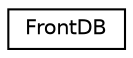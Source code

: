digraph "Graphical Class Hierarchy"
{
  edge [fontname="Helvetica",fontsize="10",labelfontname="Helvetica",labelfontsize="10"];
  node [fontname="Helvetica",fontsize="10",shape=record];
  rankdir="LR";
  Node0 [label="FrontDB",height=0.2,width=0.4,color="black", fillcolor="white", style="filled",URL="$classFrontDB.html",tooltip="The FrontDB class - для подключения к базе данных и выполнение запросов "];
}
